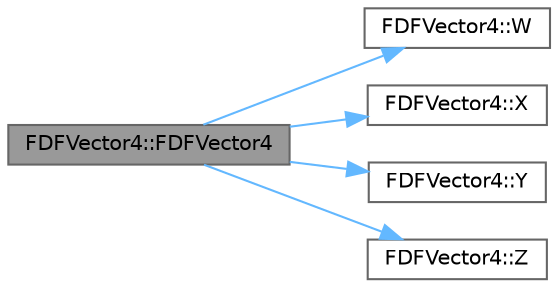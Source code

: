 digraph "FDFVector4::FDFVector4"
{
 // INTERACTIVE_SVG=YES
 // LATEX_PDF_SIZE
  bgcolor="transparent";
  edge [fontname=Helvetica,fontsize=10,labelfontname=Helvetica,labelfontsize=10];
  node [fontname=Helvetica,fontsize=10,shape=box,height=0.2,width=0.4];
  rankdir="LR";
  Node1 [id="Node000001",label="FDFVector4::FDFVector4",height=0.2,width=0.4,color="gray40", fillcolor="grey60", style="filled", fontcolor="black",tooltip=" "];
  Node1 -> Node2 [id="edge1_Node000001_Node000002",color="steelblue1",style="solid",tooltip=" "];
  Node2 [id="Node000002",label="FDFVector4::W",height=0.2,width=0.4,color="grey40", fillcolor="white", style="filled",URL="$d2/d4f/structFDFVector4.html#a0968e0ed6cee3820d219a518a4fbc9ed",tooltip=" "];
  Node1 -> Node3 [id="edge2_Node000001_Node000003",color="steelblue1",style="solid",tooltip=" "];
  Node3 [id="Node000003",label="FDFVector4::X",height=0.2,width=0.4,color="grey40", fillcolor="white", style="filled",URL="$d2/d4f/structFDFVector4.html#a8deddeff287bcbe226ec26651948633d",tooltip=" "];
  Node1 -> Node4 [id="edge3_Node000001_Node000004",color="steelblue1",style="solid",tooltip=" "];
  Node4 [id="Node000004",label="FDFVector4::Y",height=0.2,width=0.4,color="grey40", fillcolor="white", style="filled",URL="$d2/d4f/structFDFVector4.html#a60f3a10f9216fdc31b047768f73ceb2b",tooltip=" "];
  Node1 -> Node5 [id="edge4_Node000001_Node000005",color="steelblue1",style="solid",tooltip=" "];
  Node5 [id="Node000005",label="FDFVector4::Z",height=0.2,width=0.4,color="grey40", fillcolor="white", style="filled",URL="$d2/d4f/structFDFVector4.html#a4b2d2f8c21d8f83eee6daf3bd2359b07",tooltip=" "];
}
